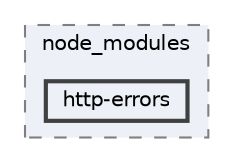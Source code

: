 digraph "pkiclassroomrescheduler/src/main/frontend/node_modules/http-errors"
{
 // LATEX_PDF_SIZE
  bgcolor="transparent";
  edge [fontname=Helvetica,fontsize=10,labelfontname=Helvetica,labelfontsize=10];
  node [fontname=Helvetica,fontsize=10,shape=box,height=0.2,width=0.4];
  compound=true
  subgraph clusterdir_72953eda66ccb3a2722c28e1c3e6c23b {
    graph [ bgcolor="#edf0f7", pencolor="grey50", label="node_modules", fontname=Helvetica,fontsize=10 style="filled,dashed", URL="dir_72953eda66ccb3a2722c28e1c3e6c23b.html",tooltip=""]
  dir_2912e5184c8c03c74af464b84e1ac789 [label="http-errors", fillcolor="#edf0f7", color="grey25", style="filled,bold", URL="dir_2912e5184c8c03c74af464b84e1ac789.html",tooltip=""];
  }
}
